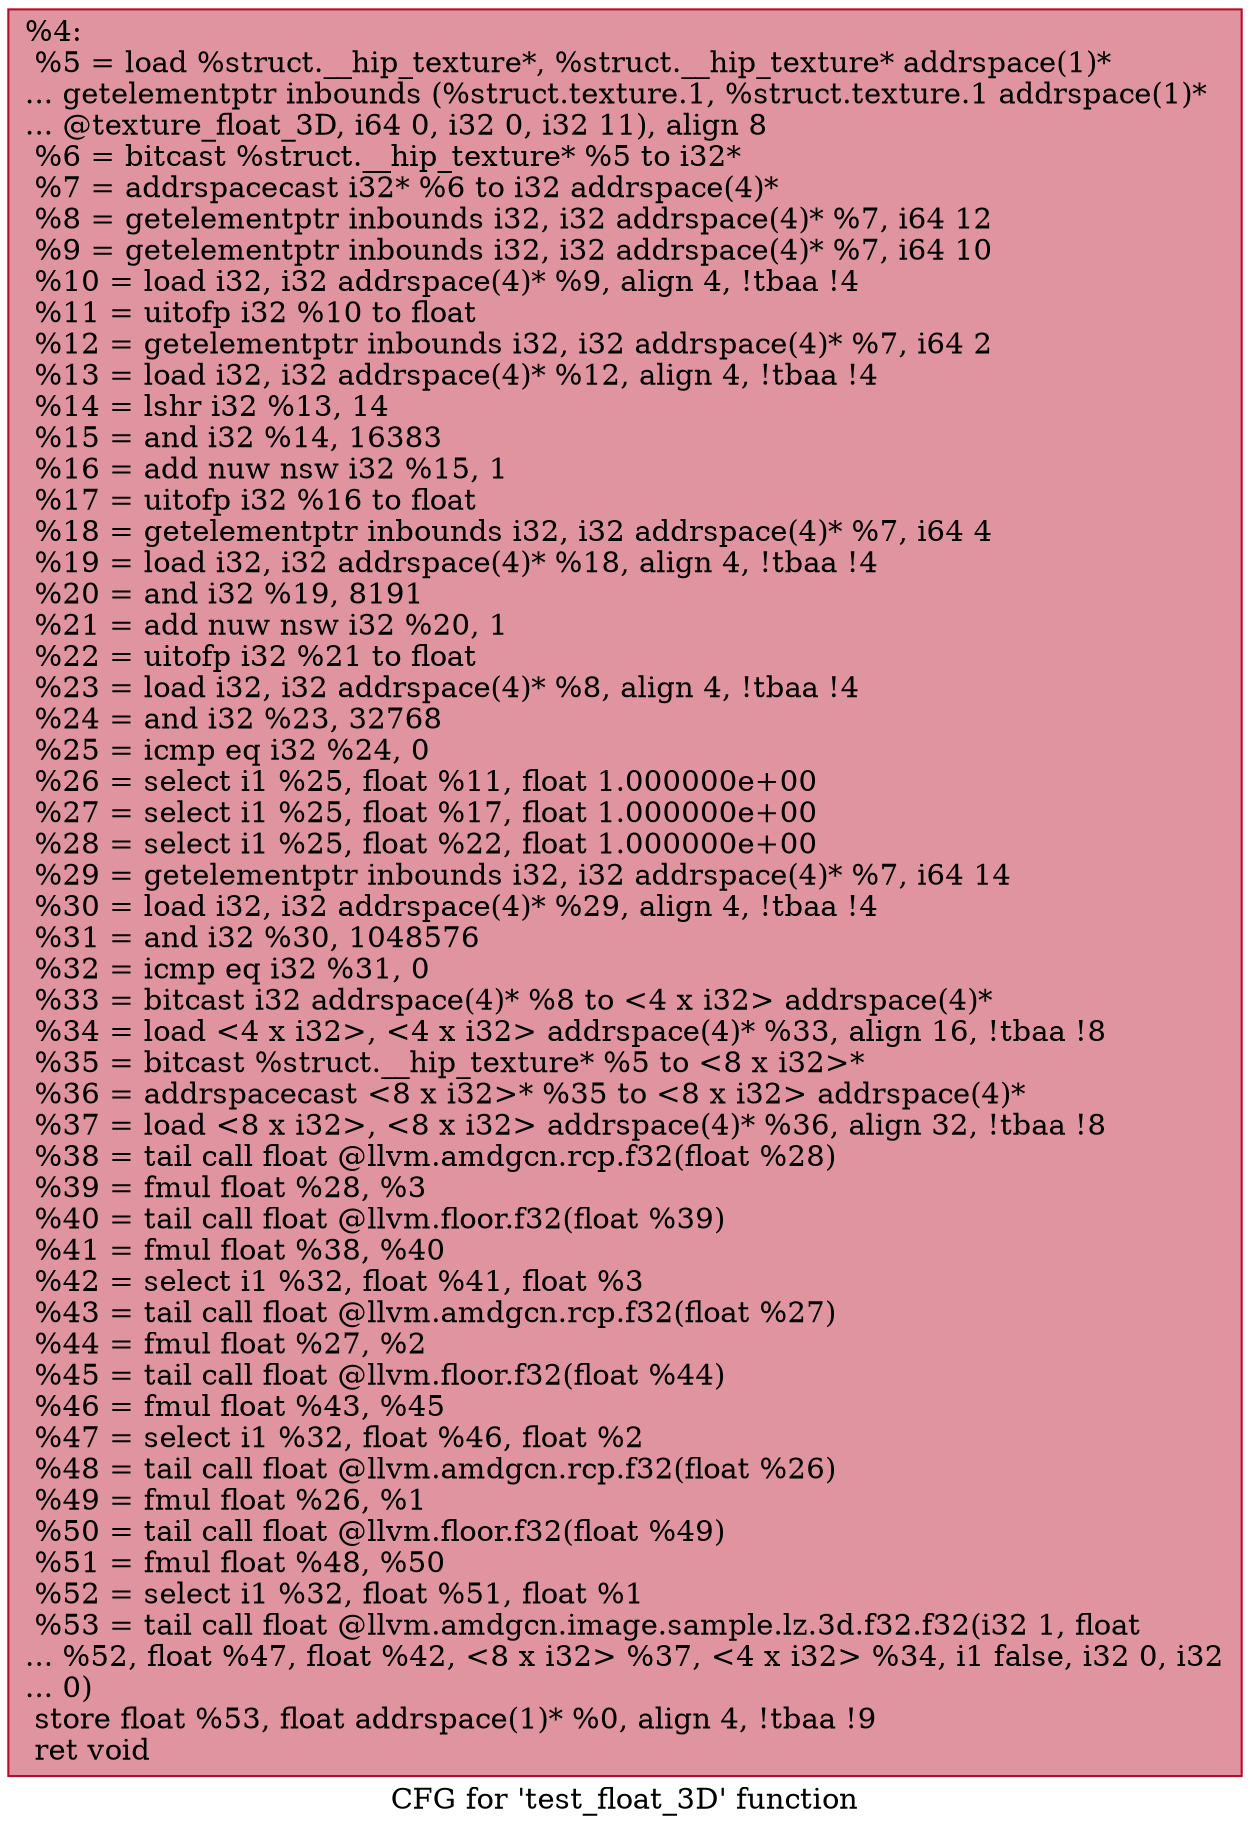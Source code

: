 digraph "CFG for 'test_float_3D' function" {
	label="CFG for 'test_float_3D' function";

	Node0x58666e0 [shape=record,color="#b70d28ff", style=filled, fillcolor="#b70d2870",label="{%4:\l  %5 = load %struct.__hip_texture*, %struct.__hip_texture* addrspace(1)*\l... getelementptr inbounds (%struct.texture.1, %struct.texture.1 addrspace(1)*\l... @texture_float_3D, i64 0, i32 0, i32 11), align 8\l  %6 = bitcast %struct.__hip_texture* %5 to i32*\l  %7 = addrspacecast i32* %6 to i32 addrspace(4)*\l  %8 = getelementptr inbounds i32, i32 addrspace(4)* %7, i64 12\l  %9 = getelementptr inbounds i32, i32 addrspace(4)* %7, i64 10\l  %10 = load i32, i32 addrspace(4)* %9, align 4, !tbaa !4\l  %11 = uitofp i32 %10 to float\l  %12 = getelementptr inbounds i32, i32 addrspace(4)* %7, i64 2\l  %13 = load i32, i32 addrspace(4)* %12, align 4, !tbaa !4\l  %14 = lshr i32 %13, 14\l  %15 = and i32 %14, 16383\l  %16 = add nuw nsw i32 %15, 1\l  %17 = uitofp i32 %16 to float\l  %18 = getelementptr inbounds i32, i32 addrspace(4)* %7, i64 4\l  %19 = load i32, i32 addrspace(4)* %18, align 4, !tbaa !4\l  %20 = and i32 %19, 8191\l  %21 = add nuw nsw i32 %20, 1\l  %22 = uitofp i32 %21 to float\l  %23 = load i32, i32 addrspace(4)* %8, align 4, !tbaa !4\l  %24 = and i32 %23, 32768\l  %25 = icmp eq i32 %24, 0\l  %26 = select i1 %25, float %11, float 1.000000e+00\l  %27 = select i1 %25, float %17, float 1.000000e+00\l  %28 = select i1 %25, float %22, float 1.000000e+00\l  %29 = getelementptr inbounds i32, i32 addrspace(4)* %7, i64 14\l  %30 = load i32, i32 addrspace(4)* %29, align 4, !tbaa !4\l  %31 = and i32 %30, 1048576\l  %32 = icmp eq i32 %31, 0\l  %33 = bitcast i32 addrspace(4)* %8 to \<4 x i32\> addrspace(4)*\l  %34 = load \<4 x i32\>, \<4 x i32\> addrspace(4)* %33, align 16, !tbaa !8\l  %35 = bitcast %struct.__hip_texture* %5 to \<8 x i32\>*\l  %36 = addrspacecast \<8 x i32\>* %35 to \<8 x i32\> addrspace(4)*\l  %37 = load \<8 x i32\>, \<8 x i32\> addrspace(4)* %36, align 32, !tbaa !8\l  %38 = tail call float @llvm.amdgcn.rcp.f32(float %28)\l  %39 = fmul float %28, %3\l  %40 = tail call float @llvm.floor.f32(float %39)\l  %41 = fmul float %38, %40\l  %42 = select i1 %32, float %41, float %3\l  %43 = tail call float @llvm.amdgcn.rcp.f32(float %27)\l  %44 = fmul float %27, %2\l  %45 = tail call float @llvm.floor.f32(float %44)\l  %46 = fmul float %43, %45\l  %47 = select i1 %32, float %46, float %2\l  %48 = tail call float @llvm.amdgcn.rcp.f32(float %26)\l  %49 = fmul float %26, %1\l  %50 = tail call float @llvm.floor.f32(float %49)\l  %51 = fmul float %48, %50\l  %52 = select i1 %32, float %51, float %1\l  %53 = tail call float @llvm.amdgcn.image.sample.lz.3d.f32.f32(i32 1, float\l... %52, float %47, float %42, \<8 x i32\> %37, \<4 x i32\> %34, i1 false, i32 0, i32\l... 0)\l  store float %53, float addrspace(1)* %0, align 4, !tbaa !9\l  ret void\l}"];
}
